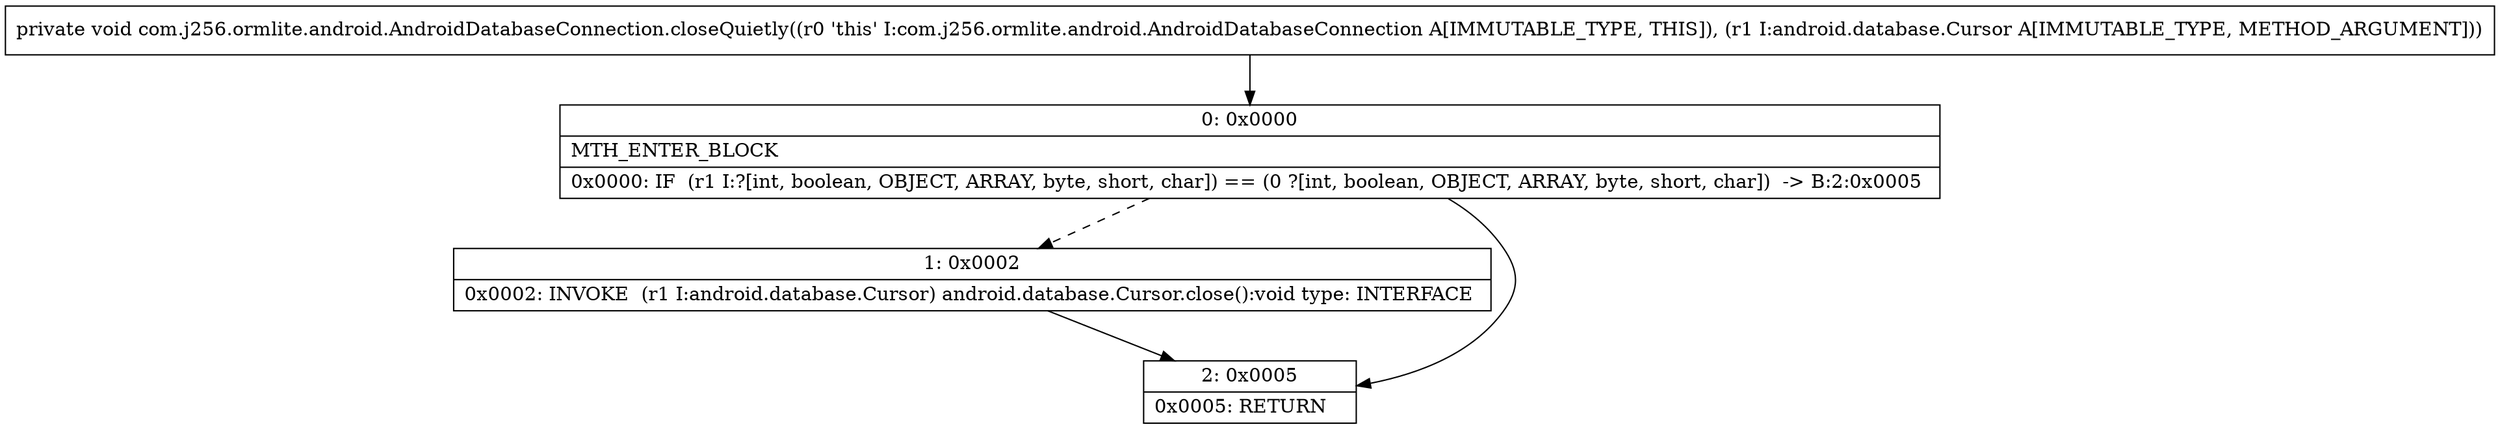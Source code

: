 digraph "CFG forcom.j256.ormlite.android.AndroidDatabaseConnection.closeQuietly(Landroid\/database\/Cursor;)V" {
Node_0 [shape=record,label="{0\:\ 0x0000|MTH_ENTER_BLOCK\l|0x0000: IF  (r1 I:?[int, boolean, OBJECT, ARRAY, byte, short, char]) == (0 ?[int, boolean, OBJECT, ARRAY, byte, short, char])  \-\> B:2:0x0005 \l}"];
Node_1 [shape=record,label="{1\:\ 0x0002|0x0002: INVOKE  (r1 I:android.database.Cursor) android.database.Cursor.close():void type: INTERFACE \l}"];
Node_2 [shape=record,label="{2\:\ 0x0005|0x0005: RETURN   \l}"];
MethodNode[shape=record,label="{private void com.j256.ormlite.android.AndroidDatabaseConnection.closeQuietly((r0 'this' I:com.j256.ormlite.android.AndroidDatabaseConnection A[IMMUTABLE_TYPE, THIS]), (r1 I:android.database.Cursor A[IMMUTABLE_TYPE, METHOD_ARGUMENT])) }"];
MethodNode -> Node_0;
Node_0 -> Node_1[style=dashed];
Node_0 -> Node_2;
Node_1 -> Node_2;
}


